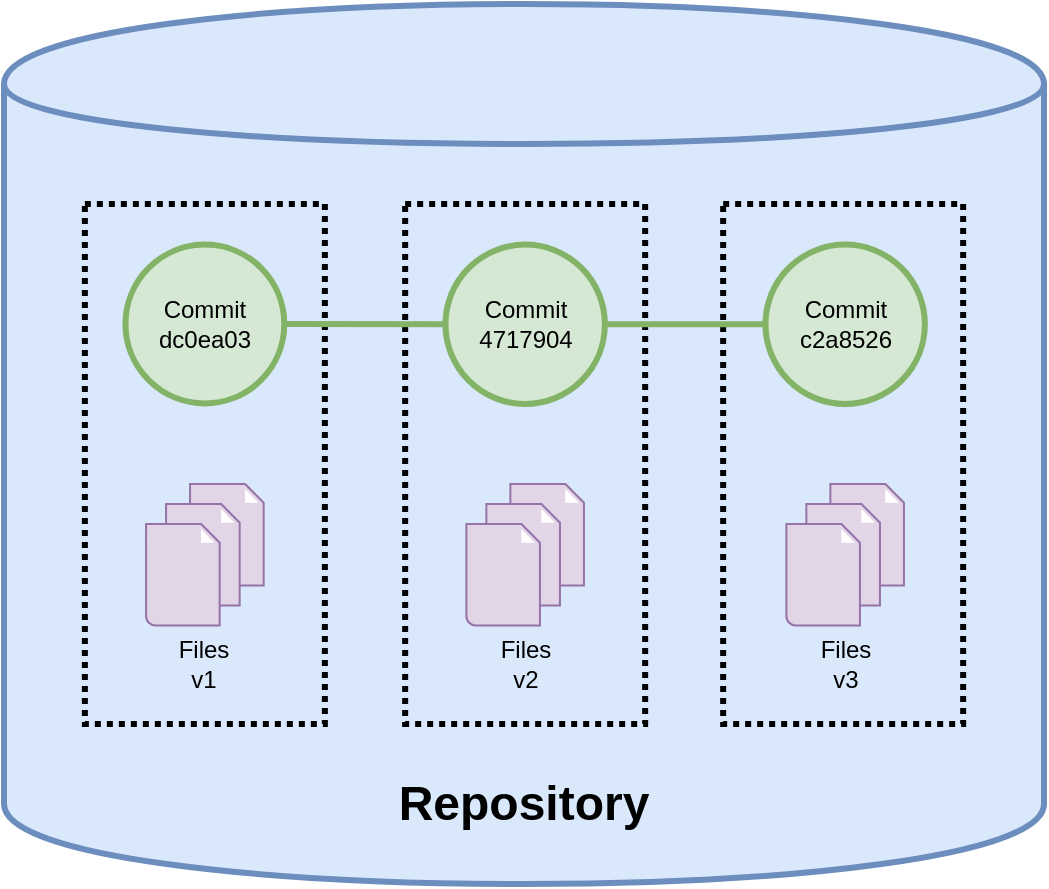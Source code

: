 <mxfile version="13.4.5" type="device"><diagram id="1vah80A7K6ktCt1jhF-4" name="Page-1"><mxGraphModel dx="1106" dy="1003" grid="1" gridSize="10" guides="1" tooltips="1" connect="1" arrows="1" fold="1" page="1" pageScale="1" pageWidth="850" pageHeight="1100" background="#ffffff" math="0" shadow="0"><root><mxCell id="0"/><mxCell id="1" parent="0"/><mxCell id="10" value="&lt;h1&gt;&lt;br&gt;&lt;/h1&gt;" style="shape=cylinder;whiteSpace=wrap;html=1;boundedLbl=1;strokeWidth=3;align=left;fillColor=#dae8fc;strokeColor=#6c8ebf;" parent="1" vertex="1"><mxGeometry x="40" y="40" width="520" height="440" as="geometry"/></mxCell><mxCell id="GAF7Az4xLPFggu_e14xt-13" value="" style="rounded=0;whiteSpace=wrap;html=1;strokeWidth=3;dashed=1;dashPattern=1 1;fillColor=none;" parent="1" vertex="1"><mxGeometry x="399.58" y="140" width="120" height="260" as="geometry"/></mxCell><mxCell id="GAF7Az4xLPFggu_e14xt-12" value="" style="rounded=0;whiteSpace=wrap;html=1;strokeWidth=3;dashed=1;dashPattern=1 1;fillColor=none;" parent="1" vertex="1"><mxGeometry x="240.58" y="140" width="120" height="260" as="geometry"/></mxCell><mxCell id="GAF7Az4xLPFggu_e14xt-11" value="" style="rounded=0;whiteSpace=wrap;html=1;strokeWidth=3;dashed=1;dashPattern=1 1;fillColor=none;" parent="1" vertex="1"><mxGeometry x="80.43" y="140" width="120" height="260" as="geometry"/></mxCell><mxCell id="2" value="Commit&lt;br&gt;dc0ea03" style="ellipse;whiteSpace=wrap;html=1;aspect=fixed;strokeWidth=3;fillColor=#d5e8d4;strokeColor=#82b366;" parent="1" vertex="1"><mxGeometry x="100.73" y="160.3" width="79.4" height="79.4" as="geometry"/></mxCell><mxCell id="3" value="Commit&lt;br&gt;4717904" style="ellipse;whiteSpace=wrap;html=1;aspect=fixed;strokeWidth=3;fillColor=#d5e8d4;strokeColor=#82b366;" parent="1" vertex="1"><mxGeometry x="260.73" y="160.3" width="79.7" height="79.7" as="geometry"/></mxCell><mxCell id="4" value="Commit&lt;br&gt;c2a8526" style="ellipse;whiteSpace=wrap;html=1;aspect=fixed;strokeWidth=3;fillColor=#d5e8d4;strokeColor=#82b366;" parent="1" vertex="1"><mxGeometry x="420.73" y="160.3" width="79.7" height="79.7" as="geometry"/></mxCell><mxCell id="8" value="" style="endArrow=none;html=1;entryX=0;entryY=0.5;exitX=1;exitY=0.5;strokeWidth=3;endFill=0;fillColor=#d5e8d4;strokeColor=#82b366;" parent="1" source="3" target="4" edge="1"><mxGeometry width="50" height="50" relative="1" as="geometry"><mxPoint x="150.73" y="290" as="sourcePoint"/><mxPoint x="200.73" y="240" as="targetPoint"/></mxGeometry></mxCell><mxCell id="9" value="" style="endArrow=none;html=1;strokeWidth=3;entryX=0;entryY=0.5;exitX=1;exitY=0.5;fillColor=#d5e8d4;strokeColor=#82b366;" parent="1" source="2" target="3" edge="1"><mxGeometry width="50" height="50" relative="1" as="geometry"><mxPoint x="150.73" y="290" as="sourcePoint"/><mxPoint x="200.73" y="240" as="targetPoint"/></mxGeometry></mxCell><mxCell id="LzootIgWYRKK6utNdJAp-16" value="" style="shadow=0;dashed=0;html=1;strokeColor=#9673a6;fillColor=#e1d5e7;labelPosition=center;verticalLabelPosition=bottom;verticalAlign=top;align=center;outlineConnect=0;shape=mxgraph.veeam.2d.file;" parent="1" vertex="1"><mxGeometry x="133.03" y="280" width="36.8" height="50.8" as="geometry"/></mxCell><mxCell id="LzootIgWYRKK6utNdJAp-17" value="" style="shadow=0;dashed=0;html=1;strokeColor=#9673a6;fillColor=#e1d5e7;labelPosition=center;verticalLabelPosition=bottom;verticalAlign=top;align=center;outlineConnect=0;shape=mxgraph.veeam.2d.file;" parent="1" vertex="1"><mxGeometry x="121.03" y="290" width="36.8" height="50.8" as="geometry"/></mxCell><mxCell id="LzootIgWYRKK6utNdJAp-18" value="" style="shadow=0;dashed=0;html=1;strokeColor=#9673a6;fillColor=#e1d5e7;labelPosition=center;verticalLabelPosition=bottom;verticalAlign=top;align=center;outlineConnect=0;shape=mxgraph.veeam.2d.file;" parent="1" vertex="1"><mxGeometry x="111.03" y="300" width="36.8" height="50.8" as="geometry"/></mxCell><mxCell id="LzootIgWYRKK6utNdJAp-19" value="" style="shadow=0;dashed=0;html=1;strokeColor=#9673a6;fillColor=#e1d5e7;labelPosition=center;verticalLabelPosition=bottom;verticalAlign=top;align=center;outlineConnect=0;shape=mxgraph.veeam.2d.file;" parent="1" vertex="1"><mxGeometry x="293.18" y="280" width="36.8" height="50.8" as="geometry"/></mxCell><mxCell id="LzootIgWYRKK6utNdJAp-20" value="" style="shadow=0;dashed=0;html=1;strokeColor=#9673a6;fillColor=#e1d5e7;labelPosition=center;verticalLabelPosition=bottom;verticalAlign=top;align=center;outlineConnect=0;shape=mxgraph.veeam.2d.file;" parent="1" vertex="1"><mxGeometry x="281.18" y="290" width="36.8" height="50.8" as="geometry"/></mxCell><mxCell id="LzootIgWYRKK6utNdJAp-21" value="" style="shadow=0;dashed=0;html=1;strokeColor=#9673a6;fillColor=#e1d5e7;labelPosition=center;verticalLabelPosition=bottom;verticalAlign=top;align=center;outlineConnect=0;shape=mxgraph.veeam.2d.file;" parent="1" vertex="1"><mxGeometry x="271.18" y="300" width="36.8" height="50.8" as="geometry"/></mxCell><mxCell id="LzootIgWYRKK6utNdJAp-22" value="" style="shadow=0;dashed=0;html=1;strokeColor=#9673a6;fillColor=#e1d5e7;labelPosition=center;verticalLabelPosition=bottom;verticalAlign=top;align=center;outlineConnect=0;shape=mxgraph.veeam.2d.file;" parent="1" vertex="1"><mxGeometry x="453.18" y="280" width="36.8" height="50.8" as="geometry"/></mxCell><mxCell id="LzootIgWYRKK6utNdJAp-23" value="" style="shadow=0;dashed=0;html=1;strokeColor=#9673a6;fillColor=#e1d5e7;labelPosition=center;verticalLabelPosition=bottom;verticalAlign=top;align=center;outlineConnect=0;shape=mxgraph.veeam.2d.file;" parent="1" vertex="1"><mxGeometry x="441.18" y="290" width="36.8" height="50.8" as="geometry"/></mxCell><mxCell id="LzootIgWYRKK6utNdJAp-24" value="" style="shadow=0;dashed=0;html=1;strokeColor=#9673a6;fillColor=#e1d5e7;labelPosition=center;verticalLabelPosition=bottom;verticalAlign=top;align=center;outlineConnect=0;shape=mxgraph.veeam.2d.file;" parent="1" vertex="1"><mxGeometry x="431.18" y="300" width="36.8" height="50.8" as="geometry"/></mxCell><mxCell id="LzootIgWYRKK6utNdJAp-26" value="Files&lt;br&gt;v1" style="text;html=1;strokeColor=none;fillColor=none;align=center;verticalAlign=middle;whiteSpace=wrap;rounded=0;" parent="1" vertex="1"><mxGeometry x="120.43" y="360" width="40" height="20" as="geometry"/></mxCell><mxCell id="LzootIgWYRKK6utNdJAp-27" value="Files&lt;br&gt;v2" style="text;html=1;strokeColor=none;fillColor=none;align=center;verticalAlign=middle;whiteSpace=wrap;rounded=0;" parent="1" vertex="1"><mxGeometry x="280.58" y="360" width="40" height="20" as="geometry"/></mxCell><mxCell id="LzootIgWYRKK6utNdJAp-28" value="Files&lt;br&gt;v3" style="text;html=1;strokeColor=none;fillColor=none;align=center;verticalAlign=middle;whiteSpace=wrap;rounded=0;" parent="1" vertex="1"><mxGeometry x="440.58" y="360" width="40" height="20" as="geometry"/></mxCell><mxCell id="GAF7Az4xLPFggu_e14xt-14" value="&lt;h1&gt;Repository&lt;/h1&gt;" style="text;html=1;strokeColor=none;fillColor=none;spacing=5;spacingTop=-20;whiteSpace=wrap;overflow=hidden;rounded=0;dashed=1;dashPattern=1 1;align=center;" parent="1" vertex="1"><mxGeometry x="229.58" y="420" width="140" height="40" as="geometry"/></mxCell></root></mxGraphModel></diagram></mxfile>